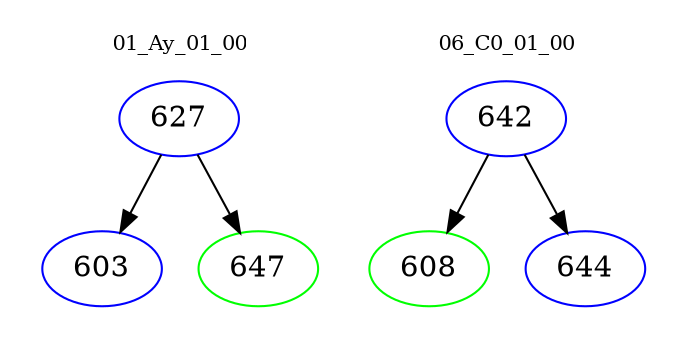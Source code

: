 digraph{
subgraph cluster_0 {
color = white
label = "01_Ay_01_00";
fontsize=10;
T0_627 [label="627", color="blue"]
T0_627 -> T0_603 [color="black"]
T0_603 [label="603", color="blue"]
T0_627 -> T0_647 [color="black"]
T0_647 [label="647", color="green"]
}
subgraph cluster_1 {
color = white
label = "06_C0_01_00";
fontsize=10;
T1_642 [label="642", color="blue"]
T1_642 -> T1_608 [color="black"]
T1_608 [label="608", color="green"]
T1_642 -> T1_644 [color="black"]
T1_644 [label="644", color="blue"]
}
}
